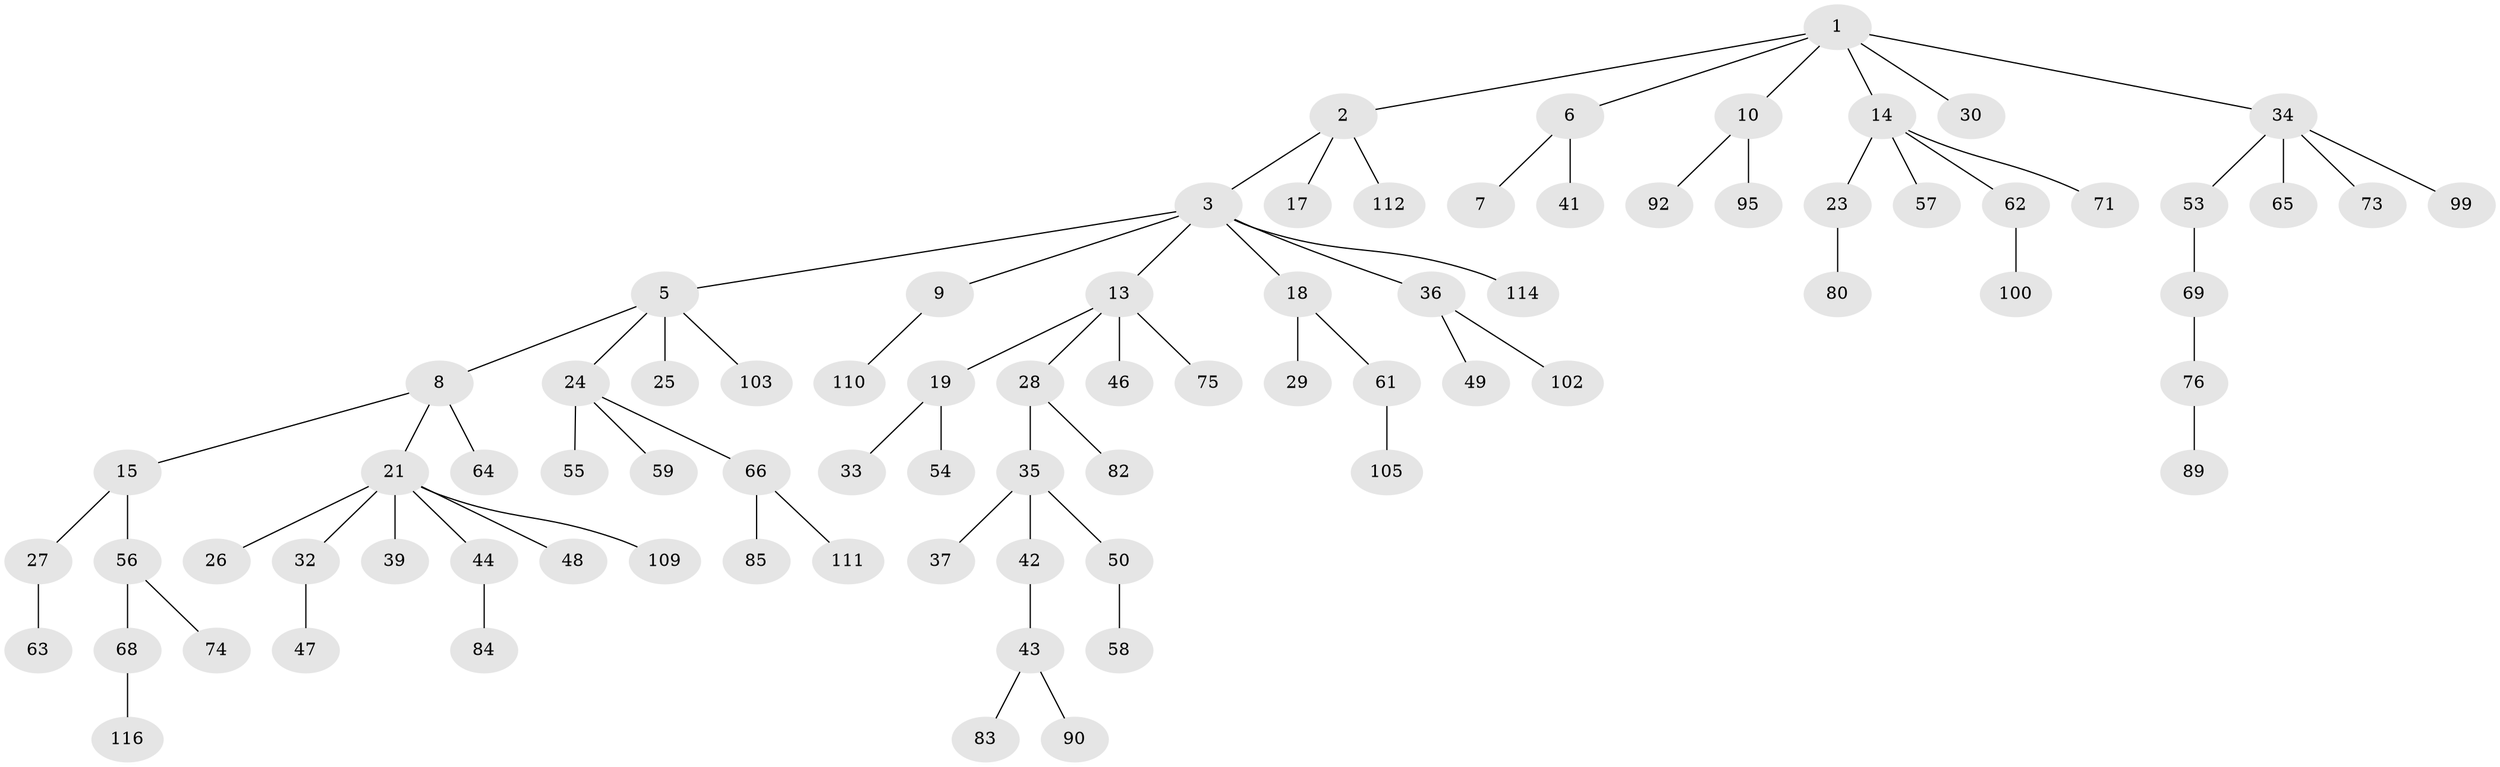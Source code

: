 // original degree distribution, {3: 0.1092436974789916, 4: 0.10084033613445378, 5: 0.04201680672268908, 2: 0.25210084033613445, 1: 0.48739495798319327, 6: 0.008403361344537815}
// Generated by graph-tools (version 1.1) at 2025/11/02/27/25 16:11:29]
// undirected, 80 vertices, 79 edges
graph export_dot {
graph [start="1"]
  node [color=gray90,style=filled];
  1 [super="+4"];
  2 [super="+108"];
  3 [super="+11"];
  5 [super="+12"];
  6;
  7 [super="+52"];
  8 [super="+20"];
  9 [super="+77"];
  10 [super="+40"];
  13 [super="+16"];
  14 [super="+45"];
  15 [super="+119"];
  17 [super="+98"];
  18;
  19 [super="+22"];
  21 [super="+31"];
  23 [super="+60"];
  24 [super="+51"];
  25;
  26;
  27;
  28 [super="+97"];
  29 [super="+38"];
  30;
  32 [super="+94"];
  33 [super="+117"];
  34 [super="+113"];
  35 [super="+104"];
  36 [super="+87"];
  37;
  39;
  41 [super="+96"];
  42;
  43 [super="+72"];
  44 [super="+79"];
  46;
  47 [super="+86"];
  48;
  49;
  50;
  53;
  54;
  55 [super="+91"];
  56 [super="+81"];
  57;
  58;
  59;
  61 [super="+78"];
  62;
  63;
  64 [super="+88"];
  65;
  66 [super="+67"];
  68;
  69 [super="+70"];
  71;
  73;
  74;
  75 [super="+106"];
  76 [super="+115"];
  80;
  82;
  83;
  84;
  85;
  89 [super="+93"];
  90;
  92 [super="+101"];
  95 [super="+107"];
  99;
  100;
  102;
  103;
  105;
  109;
  110;
  111;
  112;
  114 [super="+118"];
  116;
  1 -- 2;
  1 -- 14;
  1 -- 34;
  1 -- 6;
  1 -- 10;
  1 -- 30;
  2 -- 3;
  2 -- 17;
  2 -- 112;
  3 -- 5;
  3 -- 9;
  3 -- 18;
  3 -- 36;
  3 -- 114;
  3 -- 13;
  5 -- 8;
  5 -- 103;
  5 -- 24;
  5 -- 25;
  6 -- 7;
  6 -- 41;
  8 -- 15;
  8 -- 64;
  8 -- 21;
  9 -- 110;
  10 -- 92;
  10 -- 95;
  13 -- 19;
  13 -- 75;
  13 -- 28;
  13 -- 46;
  14 -- 23;
  14 -- 62;
  14 -- 71;
  14 -- 57;
  15 -- 27;
  15 -- 56;
  18 -- 29;
  18 -- 61;
  19 -- 54;
  19 -- 33;
  21 -- 26;
  21 -- 39;
  21 -- 44;
  21 -- 32;
  21 -- 48;
  21 -- 109;
  23 -- 80;
  24 -- 66;
  24 -- 59;
  24 -- 55;
  27 -- 63;
  28 -- 35;
  28 -- 82;
  32 -- 47;
  34 -- 53;
  34 -- 65;
  34 -- 73;
  34 -- 99;
  35 -- 37;
  35 -- 42;
  35 -- 50;
  36 -- 49;
  36 -- 102;
  42 -- 43;
  43 -- 83;
  43 -- 90;
  44 -- 84;
  50 -- 58;
  53 -- 69;
  56 -- 68;
  56 -- 74;
  61 -- 105;
  62 -- 100;
  66 -- 85;
  66 -- 111;
  68 -- 116;
  69 -- 76;
  76 -- 89;
}
